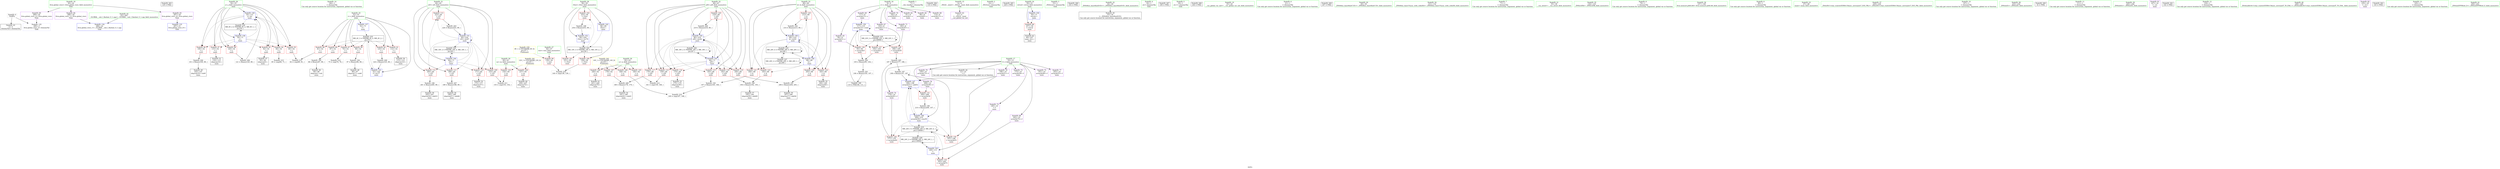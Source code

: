 digraph "SVFG" {
	label="SVFG";

	Node0x56130daf6d50 [shape=record,color=grey,label="{NodeID: 0\nNullPtr}"];
	Node0x56130daf6d50 -> Node0x56130db0f0d0[style=solid];
	Node0x56130daf6d50 -> Node0x56130db15d50[style=solid];
	Node0x56130db35620 [shape=record,color=black,label="{NodeID: 263\n129 = PHI()\n}"];
	Node0x56130db0f640 [shape=record,color=red,label="{NodeID: 97\n115\<--54\n\<--j\nmain\n}"];
	Node0x56130db0f640 -> Node0x56130db10800[style=solid];
	Node0x56130daf6c10 [shape=record,color=green,label="{NodeID: 14\n146\<--1\n\<--dummyObj\nCan only get source location for instruction, argument, global var or function.}"];
	Node0x56130db130e0 [shape=record,color=grey,label="{NodeID: 194\n97 = Binary(96, 89, )\n}"];
	Node0x56130db130e0 -> Node0x56130db10590[style=solid];
	Node0x56130db101a0 [shape=record,color=red,label="{NodeID: 111\n188\<--64\n\<--i25\nmain\n}"];
	Node0x56130db101a0 -> Node0x56130db1b600[style=solid];
	Node0x56130db0e410 [shape=record,color=green,label="{NodeID: 28\n58\<--59\niTest\<--iTest_field_insensitive\nmain\n}"];
	Node0x56130db0e410 -> Node0x56130db0f8b0[style=solid];
	Node0x56130db0e410 -> Node0x56130db0f980[style=solid];
	Node0x56130db0e410 -> Node0x56130db0fa50[style=solid];
	Node0x56130db0e410 -> Node0x56130db16330[style=solid];
	Node0x56130db0e410 -> Node0x56130db16b50[style=solid];
	Node0x56130db1b780 [shape=record,color=grey,label="{NodeID: 208\n180 = Binary(178, 179, )\n}"];
	Node0x56130db1b780 -> Node0x56130db10a70[style=solid];
	Node0x56130db154d0 [shape=record,color=red,label="{NodeID: 125\n213\<--68\n\<--k\nmain\n}"];
	Node0x56130db154d0 -> Node0x56130db12de0[style=solid];
	Node0x56130db0efd0 [shape=record,color=green,label="{NodeID: 42\n22\<--283\n_GLOBAL__sub_I_flashmt_0_1.cpp\<--_GLOBAL__sub_I_flashmt_0_1.cpp_field_insensitive\n}"];
	Node0x56130db0efd0 -> Node0x56130db15c50[style=solid];
	Node0x56130db160c0 [shape=record,color=blue,label="{NodeID: 139\n117\<--110\narrayidx15\<--cond\nmain\n}"];
	Node0x56130db160c0 -> Node0x56130db155a0[style=dashed];
	Node0x56130db160c0 -> Node0x56130db15670[style=dashed];
	Node0x56130db160c0 -> Node0x56130db160c0[style=dashed];
	Node0x56130db160c0 -> Node0x56130db28940[style=dashed];
	Node0x56130db10c10 [shape=record,color=black,label="{NodeID: 56\n190\<--189\nidxprom47\<--add46\nmain\n}"];
	Node0x56130db11770 [shape=record,color=purple,label="{NodeID: 70\n182\<--8\narrayidx43\<--c\nmain\n}"];
	Node0x56130db12300 [shape=record,color=purple,label="{NodeID: 84\n288\<--20\nllvm.global_ctors_1\<--llvm.global_ctors\nGlob }"];
	Node0x56130db12300 -> Node0x56130db15c50[style=solid];
	Node0x56130daf45a0 [shape=record,color=green,label="{NodeID: 1\n7\<--1\n__dso_handle\<--dummyObj\nGlob }"];
	Node0x56130db356f0 [shape=record,color=black,label="{NodeID: 264\n133 = PHI()\n}"];
	Node0x56130db0f710 [shape=record,color=red,label="{NodeID: 98\n120\<--54\n\<--j\nmain\n}"];
	Node0x56130db0f710 -> Node0x56130db1b480[style=solid];
	Node0x56130daf6320 [shape=record,color=green,label="{NodeID: 15\n4\<--6\n_ZStL8__ioinit\<--_ZStL8__ioinit_field_insensitive\nGlob }"];
	Node0x56130daf6320 -> Node0x56130db111c0[style=solid];
	Node0x56130db13260 [shape=record,color=grey,label="{NodeID: 195\n88 = Binary(87, 89, )\n}"];
	Node0x56130db13260 -> Node0x56130db0f3d0[style=solid];
	Node0x56130db10270 [shape=record,color=red,label="{NodeID: 112\n200\<--64\n\<--i25\nmain\n}"];
	Node0x56130db10270 -> Node0x56130db133e0[style=solid];
	Node0x56130db0e4e0 [shape=record,color=green,label="{NodeID: 29\n60\<--61\nm\<--m_field_insensitive\nmain\n}"];
	Node0x56130db0e4e0 -> Node0x56130db0fb20[style=solid];
	Node0x56130db0e4e0 -> Node0x56130db0fbf0[style=solid];
	Node0x56130db1b900 [shape=record,color=grey,label="{NodeID: 209\n126 = Binary(125, 89, )\n}"];
	Node0x56130db1b900 -> Node0x56130db16260[style=solid];
	Node0x56130db155a0 [shape=record,color=red,label="{NodeID: 126\n95\<--94\n\<--arrayidx5\nmain\n}"];
	Node0x56130db155a0 -> Node0x56130db1aec0[style=solid];
	Node0x56130db0f0d0 [shape=record,color=black,label="{NodeID: 43\n2\<--3\ndummyVal\<--dummyVal\n}"];
	Node0x56130db16190 [shape=record,color=blue,label="{NodeID: 140\n54\<--121\nj\<--inc\nmain\n}"];
	Node0x56130db16190 -> Node0x56130db12ab0[style=dashed];
	Node0x56130db16190 -> Node0x56130db12b80[style=dashed];
	Node0x56130db16190 -> Node0x56130db12c50[style=dashed];
	Node0x56130db16190 -> Node0x56130db0f570[style=dashed];
	Node0x56130db16190 -> Node0x56130db0f640[style=dashed];
	Node0x56130db16190 -> Node0x56130db0f710[style=dashed];
	Node0x56130db16190 -> Node0x56130db16190[style=dashed];
	Node0x56130db16190 -> Node0x56130db28440[style=dashed];
	Node0x56130db10ce0 [shape=record,color=black,label="{NodeID: 57\n195\<--194\nidxprom50\<--add49\nmain\n}"];
	Node0x56130db11840 [shape=record,color=purple,label="{NodeID: 71\n185\<--8\narrayidx45\<--c\nmain\n}"];
	Node0x56130db11840 -> Node0x56130db15810[style=solid];
	Node0x56130db12400 [shape=record,color=purple,label="{NodeID: 85\n289\<--20\nllvm.global_ctors_2\<--llvm.global_ctors\nGlob }"];
	Node0x56130db12400 -> Node0x56130db15d50[style=solid];
	Node0x56130daf56b0 [shape=record,color=green,label="{NodeID: 2\n14\<--1\n_ZSt3cin\<--dummyObj\nGlob }"];
	Node0x56130db357f0 [shape=record,color=black,label="{NodeID: 265\n228 = PHI()\n}"];
	Node0x56130db0f7e0 [shape=record,color=red,label="{NodeID: 99\n139\<--56\n\<--test\nmain\n}"];
	Node0x56130db0f7e0 -> Node0x56130db1c380[style=solid];
	Node0x56130daf63f0 [shape=record,color=green,label="{NodeID: 16\n8\<--9\nc\<--c_field_insensitive\nGlob }"];
	Node0x56130daf63f0 -> Node0x56130db11290[style=solid];
	Node0x56130daf63f0 -> Node0x56130db11360[style=solid];
	Node0x56130daf63f0 -> Node0x56130db11430[style=solid];
	Node0x56130daf63f0 -> Node0x56130db11500[style=solid];
	Node0x56130daf63f0 -> Node0x56130db115d0[style=solid];
	Node0x56130daf63f0 -> Node0x56130db116a0[style=solid];
	Node0x56130daf63f0 -> Node0x56130db11770[style=solid];
	Node0x56130daf63f0 -> Node0x56130db11840[style=solid];
	Node0x56130db133e0 [shape=record,color=grey,label="{NodeID: 196\n201 = Binary(200, 89, )\n}"];
	Node0x56130db133e0 -> Node0x56130db10db0[style=solid];
	Node0x56130db10340 [shape=record,color=red,label="{NodeID: 113\n223\<--64\n\<--i25\nmain\n}"];
	Node0x56130db10340 -> Node0x56130db1b000[style=solid];
	Node0x56130db0e5b0 [shape=record,color=green,label="{NodeID: 30\n62\<--63\nn\<--n_field_insensitive\nmain\n}"];
	Node0x56130db0e5b0 -> Node0x56130db0fcc0[style=solid];
	Node0x56130db0e5b0 -> Node0x56130db0fd90[style=solid];
	Node0x56130db0e5b0 -> Node0x56130db0fe60[style=solid];
	Node0x56130db0e5b0 -> Node0x56130db0ff30[style=solid];
	Node0x56130db1ba80 [shape=record,color=grey,label="{NodeID: 210\n169 = cmp(167, 168, )\n}"];
	Node0x56130db15670 [shape=record,color=red,label="{NodeID: 127\n104\<--103\n\<--arrayidx11\nmain\n}"];
	Node0x56130db15670 -> Node0x56130db1aec0[style=solid];
	Node0x56130db0f1d0 [shape=record,color=black,label="{NodeID: 44\n12\<--10\n\<--f\nCan only get source location for instruction, argument, global var or function.}"];
	Node0x56130db25240 [shape=record,color=black,label="{NodeID: 224\nMR_10V_3 = PHI(MR_10V_4, MR_10V_2, )\npts\{59 \}\n}"];
	Node0x56130db25240 -> Node0x56130db0f8b0[style=dashed];
	Node0x56130db25240 -> Node0x56130db0f980[style=dashed];
	Node0x56130db25240 -> Node0x56130db0fa50[style=dashed];
	Node0x56130db25240 -> Node0x56130db16b50[style=dashed];
	Node0x56130db16260 [shape=record,color=blue,label="{NodeID: 141\n52\<--126\ni\<--inc17\nmain\n}"];
	Node0x56130db16260 -> Node0x56130db27f40[style=dashed];
	Node0x56130db10db0 [shape=record,color=black,label="{NodeID: 58\n202\<--201\nidxprom54\<--add53\nmain\n}"];
	Node0x56130db11910 [shape=record,color=purple,label="{NodeID: 72\n149\<--10\n\<--f\nmain\n}"];
	Node0x56130db11910 -> Node0x56130db16400[style=solid];
	Node0x56130db12500 [shape=record,color=red,label="{NodeID: 86\n257\<--50\n\<--retval\nmain\n}"];
	Node0x56130db12500 -> Node0x56130db110f0[style=solid];
	Node0x56130daf59a0 [shape=record,color=green,label="{NodeID: 3\n15\<--1\n_ZSt4cout\<--dummyObj\nGlob }"];
	Node0x56130db35950 [shape=record,color=black,label="{NodeID: 266\n232 = PHI()\n}"];
	Node0x56130db0f8b0 [shape=record,color=red,label="{NodeID: 100\n138\<--58\n\<--iTest\nmain\n}"];
	Node0x56130db0f8b0 -> Node0x56130db1c380[style=solid];
	Node0x56130daf64c0 [shape=record,color=green,label="{NodeID: 17\n10\<--13\nf\<--f_field_insensitive\nGlob }"];
	Node0x56130daf64c0 -> Node0x56130db0f1d0[style=solid];
	Node0x56130daf64c0 -> Node0x56130db11910[style=solid];
	Node0x56130daf64c0 -> Node0x56130db119e0[style=solid];
	Node0x56130daf64c0 -> Node0x56130db11ab0[style=solid];
	Node0x56130daf64c0 -> Node0x56130db11b80[style=solid];
	Node0x56130daf64c0 -> Node0x56130db11c50[style=solid];
	Node0x56130daf64c0 -> Node0x56130db11d20[style=solid];
	Node0x56130daf64c0 -> Node0x56130db11df0[style=solid];
	Node0x56130daf64c0 -> Node0x56130db11ec0[style=solid];
	Node0x56130daf64c0 -> Node0x56130db11f90[style=solid];
	Node0x56130db13560 [shape=record,color=grey,label="{NodeID: 197\n198 = Binary(197, 187, )\n}"];
	Node0x56130db13560 -> Node0x56130db16740[style=solid];
	Node0x56130db10410 [shape=record,color=red,label="{NodeID: 114\n159\<--66\n\<--j29\nmain\n}"];
	Node0x56130db10410 -> Node0x56130db1bd80[style=solid];
	Node0x56130db0e680 [shape=record,color=green,label="{NodeID: 31\n64\<--65\ni25\<--i25_field_insensitive\nmain\n}"];
	Node0x56130db0e680 -> Node0x56130db10000[style=solid];
	Node0x56130db0e680 -> Node0x56130db100d0[style=solid];
	Node0x56130db0e680 -> Node0x56130db101a0[style=solid];
	Node0x56130db0e680 -> Node0x56130db10270[style=solid];
	Node0x56130db0e680 -> Node0x56130db10340[style=solid];
	Node0x56130db0e680 -> Node0x56130db164d0[style=solid];
	Node0x56130db0e680 -> Node0x56130db16a80[style=solid];
	Node0x56130db1bc00 [shape=record,color=grey,label="{NodeID: 211\n155 = cmp(153, 154, )\n}"];
	Node0x56130db15740 [shape=record,color=red,label="{NodeID: 128\n177\<--176\n\<--arrayidx40\nmain\n}"];
	Node0x56130db15740 -> Node0x56130db1b300[style=solid];
	Node0x56130db0f2d0 [shape=record,color=black,label="{NodeID: 45\n33\<--34\n\<--_ZNSt8ios_base4InitD1Ev\nCan only get source location for instruction, argument, global var or function.}"];
	Node0x56130db25740 [shape=record,color=black,label="{NodeID: 225\nMR_16V_2 = PHI(MR_16V_4, MR_16V_1, )\npts\{65 \}\n}"];
	Node0x56130db25740 -> Node0x56130db164d0[style=dashed];
	Node0x56130db16330 [shape=record,color=blue,label="{NodeID: 142\n58\<--89\niTest\<--\nmain\n}"];
	Node0x56130db16330 -> Node0x56130db25240[style=dashed];
	Node0x56130db10e80 [shape=record,color=black,label="{NodeID: 59\n207\<--206\nidxprom57\<--add56\nmain\n}"];
	Node0x56130db29b20 [shape=record,color=yellow,style=double,label="{NodeID: 239\n8V_1 = ENCHI(MR_8V_0)\npts\{57 \}\nFun[main]}"];
	Node0x56130db29b20 -> Node0x56130db0f7e0[style=dashed];
	Node0x56130db119e0 [shape=record,color=purple,label="{NodeID: 73\n173\<--10\narrayidx38\<--f\nmain\n}"];
	Node0x56130db125d0 [shape=record,color=red,label="{NodeID: 87\n74\<--52\n\<--i\nmain\n}"];
	Node0x56130db125d0 -> Node0x56130db1c080[style=solid];
	Node0x56130daf5820 [shape=record,color=green,label="{NodeID: 4\n16\<--1\n.str\<--dummyObj\nGlob }"];
	Node0x56130db35a50 [shape=record,color=black,label="{NodeID: 267\n236 = PHI()\n}"];
	Node0x56130db0f980 [shape=record,color=red,label="{NodeID: 101\n231\<--58\n\<--iTest\nmain\n}"];
	Node0x56130daf6590 [shape=record,color=green,label="{NodeID: 18\n20\<--24\nllvm.global_ctors\<--llvm.global_ctors_field_insensitive\nGlob }"];
	Node0x56130daf6590 -> Node0x56130db12200[style=solid];
	Node0x56130daf6590 -> Node0x56130db12300[style=solid];
	Node0x56130daf6590 -> Node0x56130db12400[style=solid];
	Node0x56130db136e0 [shape=record,color=grey,label="{NodeID: 198\n254 = Binary(253, 89, )\n}"];
	Node0x56130db136e0 -> Node0x56130db16b50[style=solid];
	Node0x56130db104e0 [shape=record,color=red,label="{NodeID: 115\n165\<--66\n\<--j29\nmain\n}"];
	Node0x56130db104e0 -> Node0x56130db12f60[style=solid];
	Node0x56130db0e750 [shape=record,color=green,label="{NodeID: 32\n66\<--67\nj29\<--j29_field_insensitive\nmain\n}"];
	Node0x56130db0e750 -> Node0x56130db10410[style=solid];
	Node0x56130db0e750 -> Node0x56130db104e0[style=solid];
	Node0x56130db0e750 -> Node0x56130db14d80[style=solid];
	Node0x56130db0e750 -> Node0x56130db14e50[style=solid];
	Node0x56130db0e750 -> Node0x56130db14f20[style=solid];
	Node0x56130db0e750 -> Node0x56130db14ff0[style=solid];
	Node0x56130db0e750 -> Node0x56130db150c0[style=solid];
	Node0x56130db0e750 -> Node0x56130db165a0[style=solid];
	Node0x56130db0e750 -> Node0x56130db169b0[style=solid];
	Node0x56130db1bd80 [shape=record,color=grey,label="{NodeID: 212\n161 = cmp(159, 160, )\n}"];
	Node0x56130db15810 [shape=record,color=red,label="{NodeID: 129\n186\<--185\n\<--arrayidx45\nmain\n}"];
	Node0x56130db15810 -> Node0x56130db1b300[style=solid];
	Node0x56130db0f3d0 [shape=record,color=black,label="{NodeID: 46\n90\<--88\nidxprom\<--sub\nmain\n}"];
	Node0x56130db25c40 [shape=record,color=black,label="{NodeID: 226\nMR_18V_2 = PHI(MR_18V_3, MR_18V_1, )\npts\{67 \}\n}"];
	Node0x56130db25c40 -> Node0x56130db165a0[style=dashed];
	Node0x56130db25c40 -> Node0x56130db25c40[style=dashed];
	Node0x56130db16400 [shape=record,color=blue,label="{NodeID: 143\n149\<--111\n\<--\nmain\n}"];
	Node0x56130db16400 -> Node0x56130db15a80[style=dashed];
	Node0x56130db16400 -> Node0x56130db23940[style=dashed];
	Node0x56130db16400 -> Node0x56130db26640[style=dashed];
	Node0x56130db10f50 [shape=record,color=black,label="{NodeID: 60\n238\<--237\nidxprom72\<--\nmain\n}"];
	Node0x56130db11ab0 [shape=record,color=purple,label="{NodeID: 74\n176\<--10\narrayidx40\<--f\nmain\n}"];
	Node0x56130db11ab0 -> Node0x56130db15740[style=solid];
	Node0x56130db126a0 [shape=record,color=red,label="{NodeID: 88\n81\<--52\n\<--i\nmain\n}"];
	Node0x56130db126a0 -> Node0x56130db1bf00[style=solid];
	Node0x56130daf58b0 [shape=record,color=green,label="{NodeID: 5\n18\<--1\n.str.1\<--dummyObj\nGlob }"];
	Node0x56130db35b50 [shape=record,color=black,label="{NodeID: 268\n244 = PHI()\n}"];
	Node0x56130db0fa50 [shape=record,color=red,label="{NodeID: 102\n253\<--58\n\<--iTest\nmain\n}"];
	Node0x56130db0fa50 -> Node0x56130db136e0[style=solid];
	Node0x56130daf6660 [shape=record,color=green,label="{NodeID: 19\n25\<--26\n__cxx_global_var_init\<--__cxx_global_var_init_field_insensitive\n}"];
	Node0x56130db13860 [shape=record,color=grey,label="{NodeID: 199\n194 = Binary(192, 193, )\n}"];
	Node0x56130db13860 -> Node0x56130db10ce0[style=solid];
	Node0x56130db14d80 [shape=record,color=red,label="{NodeID: 116\n174\<--66\n\<--j29\nmain\n}"];
	Node0x56130db14d80 -> Node0x56130db109a0[style=solid];
	Node0x56130db0e820 [shape=record,color=green,label="{NodeID: 33\n68\<--69\nk\<--k_field_insensitive\nmain\n}"];
	Node0x56130db0e820 -> Node0x56130db15190[style=solid];
	Node0x56130db0e820 -> Node0x56130db15260[style=solid];
	Node0x56130db0e820 -> Node0x56130db15330[style=solid];
	Node0x56130db0e820 -> Node0x56130db15400[style=solid];
	Node0x56130db0e820 -> Node0x56130db154d0[style=solid];
	Node0x56130db0e820 -> Node0x56130db16670[style=solid];
	Node0x56130db0e820 -> Node0x56130db168e0[style=solid];
	Node0x56130db1bf00 [shape=record,color=grey,label="{NodeID: 213\n82 = cmp(80, 81, )\n}"];
	Node0x56130db158e0 [shape=record,color=red,label="{NodeID: 130\n197\<--196\n\<--arrayidx51\nmain\n}"];
	Node0x56130db158e0 -> Node0x56130db13560[style=solid];
	Node0x56130db0f4a0 [shape=record,color=black,label="{NodeID: 47\n93\<--92\nidxprom4\<--\nmain\n}"];
	Node0x56130db26140 [shape=record,color=black,label="{NodeID: 227\nMR_20V_2 = PHI(MR_20V_3, MR_20V_1, )\npts\{69 \}\n}"];
	Node0x56130db26140 -> Node0x56130db23440[style=dashed];
	Node0x56130db26140 -> Node0x56130db26140[style=dashed];
	Node0x56130db164d0 [shape=record,color=blue,label="{NodeID: 144\n64\<--71\ni25\<--\nmain\n}"];
	Node0x56130db164d0 -> Node0x56130db10000[style=dashed];
	Node0x56130db164d0 -> Node0x56130db100d0[style=dashed];
	Node0x56130db164d0 -> Node0x56130db101a0[style=dashed];
	Node0x56130db164d0 -> Node0x56130db10270[style=dashed];
	Node0x56130db164d0 -> Node0x56130db10340[style=dashed];
	Node0x56130db164d0 -> Node0x56130db16a80[style=dashed];
	Node0x56130db164d0 -> Node0x56130db25740[style=dashed];
	Node0x56130db11020 [shape=record,color=black,label="{NodeID: 61\n241\<--240\nidxprom74\<--\nmain\n}"];
	Node0x56130db29ce0 [shape=record,color=yellow,style=double,label="{NodeID: 241\n12V_1 = ENCHI(MR_12V_0)\npts\{61 \}\nFun[main]}"];
	Node0x56130db29ce0 -> Node0x56130db0fb20[style=dashed];
	Node0x56130db29ce0 -> Node0x56130db0fbf0[style=dashed];
	Node0x56130db11b80 [shape=record,color=purple,label="{NodeID: 75\n191\<--10\narrayidx48\<--f\nmain\n}"];
	Node0x56130db12770 [shape=record,color=red,label="{NodeID: 89\n87\<--52\n\<--i\nmain\n}"];
	Node0x56130db12770 -> Node0x56130db13260[style=solid];
	Node0x56130daf5b20 [shape=record,color=green,label="{NodeID: 6\n21\<--1\n\<--dummyObj\nCan only get source location for instruction, argument, global var or function.}"];
	Node0x56130db35c50 [shape=record,color=black,label="{NodeID: 269\n247 = PHI()\n}"];
	Node0x56130db0fb20 [shape=record,color=red,label="{NodeID: 103\n154\<--60\n\<--m\nmain\n}"];
	Node0x56130db0fb20 -> Node0x56130db1bc00[style=solid];
	Node0x56130daf6730 [shape=record,color=green,label="{NodeID: 20\n29\<--30\n_ZNSt8ios_base4InitC1Ev\<--_ZNSt8ios_base4InitC1Ev_field_insensitive\n}"];
	Node0x56130db139e0 [shape=record,color=grey,label="{NodeID: 200\n219 = Binary(218, 89, )\n}"];
	Node0x56130db139e0 -> Node0x56130db169b0[style=solid];
	Node0x56130db14e50 [shape=record,color=red,label="{NodeID: 117\n179\<--66\n\<--j29\nmain\n}"];
	Node0x56130db14e50 -> Node0x56130db1b780[style=solid];
	Node0x56130db0e8f0 [shape=record,color=green,label="{NodeID: 34\n131\<--132\n_ZNSt8ios_base15sync_with_stdioEb\<--_ZNSt8ios_base15sync_with_stdioEb_field_insensitive\n}"];
	Node0x56130db1c080 [shape=record,color=grey,label="{NodeID: 214\n75 = cmp(74, 76, )\n}"];
	Node0x56130db159b0 [shape=record,color=red,label="{NodeID: 131\n209\<--208\n\<--arrayidx58\nmain\n}"];
	Node0x56130db159b0 -> Node0x56130db18c70[style=solid];
	Node0x56130db10590 [shape=record,color=black,label="{NodeID: 48\n98\<--97\nidxprom7\<--sub6\nmain\n}"];
	Node0x56130db26640 [shape=record,color=black,label="{NodeID: 228\nMR_24V_2 = PHI(MR_24V_4, MR_24V_1, )\npts\{130000 \}\n}"];
	Node0x56130db26640 -> Node0x56130db16400[style=dashed];
	Node0x56130db165a0 [shape=record,color=blue,label="{NodeID: 145\n66\<--71\nj29\<--\nmain\n}"];
	Node0x56130db165a0 -> Node0x56130db10410[style=dashed];
	Node0x56130db165a0 -> Node0x56130db104e0[style=dashed];
	Node0x56130db165a0 -> Node0x56130db14d80[style=dashed];
	Node0x56130db165a0 -> Node0x56130db14e50[style=dashed];
	Node0x56130db165a0 -> Node0x56130db14f20[style=dashed];
	Node0x56130db165a0 -> Node0x56130db14ff0[style=dashed];
	Node0x56130db165a0 -> Node0x56130db150c0[style=dashed];
	Node0x56130db165a0 -> Node0x56130db165a0[style=dashed];
	Node0x56130db165a0 -> Node0x56130db169b0[style=dashed];
	Node0x56130db165a0 -> Node0x56130db25c40[style=dashed];
	Node0x56130db110f0 [shape=record,color=black,label="{NodeID: 62\n49\<--257\nmain_ret\<--\nmain\n}"];
	Node0x56130db29dc0 [shape=record,color=yellow,style=double,label="{NodeID: 242\n14V_1 = ENCHI(MR_14V_0)\npts\{63 \}\nFun[main]}"];
	Node0x56130db29dc0 -> Node0x56130db0fcc0[style=dashed];
	Node0x56130db29dc0 -> Node0x56130db0fd90[style=dashed];
	Node0x56130db29dc0 -> Node0x56130db0fe60[style=dashed];
	Node0x56130db29dc0 -> Node0x56130db0ff30[style=dashed];
	Node0x56130db11c50 [shape=record,color=purple,label="{NodeID: 76\n196\<--10\narrayidx51\<--f\nmain\n}"];
	Node0x56130db11c50 -> Node0x56130db158e0[style=solid];
	Node0x56130db11c50 -> Node0x56130db16740[style=solid];
	Node0x56130db12840 [shape=record,color=red,label="{NodeID: 90\n96\<--52\n\<--i\nmain\n}"];
	Node0x56130db12840 -> Node0x56130db130e0[style=solid];
	Node0x56130daf5bb0 [shape=record,color=green,label="{NodeID: 7\n71\<--1\n\<--dummyObj\nCan only get source location for instruction, argument, global var or function.}"];
	Node0x56130db0fbf0 [shape=record,color=red,label="{NodeID: 104\n237\<--60\n\<--m\nmain\n}"];
	Node0x56130db0fbf0 -> Node0x56130db10f50[style=solid];
	Node0x56130db0de60 [shape=record,color=green,label="{NodeID: 21\n35\<--36\n__cxa_atexit\<--__cxa_atexit_field_insensitive\n}"];
	Node0x56130db13b60 [shape=record,color=grey,label="{NodeID: 201\n106 = Binary(105, 107, )\n}"];
	Node0x56130db13b60 -> Node0x56130db186d0[style=solid];
	Node0x56130db14f20 [shape=record,color=red,label="{NodeID: 118\n192\<--66\n\<--j29\nmain\n}"];
	Node0x56130db14f20 -> Node0x56130db13860[style=solid];
	Node0x56130db0e9c0 [shape=record,color=green,label="{NodeID: 35\n134\<--135\n_ZNSirsERi\<--_ZNSirsERi_field_insensitive\n}"];
	Node0x56130db1c200 [shape=record,color=grey,label="{NodeID: 215\n85 = cmp(84, 71, )\n}"];
	Node0x56130db15a80 [shape=record,color=red,label="{NodeID: 132\n243\<--242\n\<--arrayidx75\nmain\n}"];
	Node0x56130db10660 [shape=record,color=black,label="{NodeID: 49\n102\<--101\nidxprom10\<--sub9\nmain\n}"];
	Node0x56130db16670 [shape=record,color=blue,label="{NodeID: 146\n68\<--89\nk\<--\nmain\n}"];
	Node0x56130db16670 -> Node0x56130db15190[style=dashed];
	Node0x56130db16670 -> Node0x56130db15260[style=dashed];
	Node0x56130db16670 -> Node0x56130db15330[style=dashed];
	Node0x56130db16670 -> Node0x56130db15400[style=dashed];
	Node0x56130db16670 -> Node0x56130db154d0[style=dashed];
	Node0x56130db16670 -> Node0x56130db168e0[style=dashed];
	Node0x56130db16670 -> Node0x56130db23440[style=dashed];
	Node0x56130db111c0 [shape=record,color=purple,label="{NodeID: 63\n31\<--4\n\<--_ZStL8__ioinit\n__cxx_global_var_init\n}"];
	Node0x56130db11d20 [shape=record,color=purple,label="{NodeID: 77\n203\<--10\narrayidx55\<--f\nmain\n}"];
	Node0x56130db12910 [shape=record,color=red,label="{NodeID: 91\n112\<--52\n\<--i\nmain\n}"];
	Node0x56130db12910 -> Node0x56130db10730[style=solid];
	Node0x56130daf5d00 [shape=record,color=green,label="{NodeID: 8\n76\<--1\n\<--dummyObj\nCan only get source location for instruction, argument, global var or function.}"];
	Node0x56130db0fcc0 [shape=record,color=red,label="{NodeID: 105\n160\<--62\n\<--n\nmain\n}"];
	Node0x56130db0fcc0 -> Node0x56130db1bd80[style=solid];
	Node0x56130db0df30 [shape=record,color=green,label="{NodeID: 22\n34\<--40\n_ZNSt8ios_base4InitD1Ev\<--_ZNSt8ios_base4InitD1Ev_field_insensitive\n}"];
	Node0x56130db0df30 -> Node0x56130db0f2d0[style=solid];
	Node0x56130db1aec0 [shape=record,color=grey,label="{NodeID: 202\n105 = Binary(95, 104, )\n}"];
	Node0x56130db1aec0 -> Node0x56130db13b60[style=solid];
	Node0x56130db14ff0 [shape=record,color=red,label="{NodeID: 119\n204\<--66\n\<--j29\nmain\n}"];
	Node0x56130db14ff0 -> Node0x56130db18df0[style=solid];
	Node0x56130db0ea90 [shape=record,color=green,label="{NodeID: 36\n147\<--148\nllvm.memset.p0i8.i64\<--llvm.memset.p0i8.i64_field_insensitive\n}"];
	Node0x56130db1c380 [shape=record,color=grey,label="{NodeID: 216\n140 = cmp(138, 139, )\n}"];
	Node0x56130db15b50 [shape=record,color=blue,label="{NodeID: 133\n287\<--21\nllvm.global_ctors_0\<--\nGlob }"];
	Node0x56130db10730 [shape=record,color=black,label="{NodeID: 50\n113\<--112\nidxprom12\<--\nmain\n}"];
	Node0x56130db16740 [shape=record,color=blue,label="{NodeID: 147\n196\<--198\narrayidx51\<--add52\nmain\n}"];
	Node0x56130db16740 -> Node0x56130db159b0[style=dashed];
	Node0x56130db16740 -> Node0x56130db16810[style=dashed];
	Node0x56130db11290 [shape=record,color=purple,label="{NodeID: 64\n91\<--8\narrayidx\<--c\nmain\n}"];
	Node0x56130db11df0 [shape=record,color=purple,label="{NodeID: 78\n208\<--10\narrayidx58\<--f\nmain\n}"];
	Node0x56130db11df0 -> Node0x56130db159b0[style=solid];
	Node0x56130db11df0 -> Node0x56130db16810[style=solid];
	Node0x56130db129e0 [shape=record,color=red,label="{NodeID: 92\n125\<--52\n\<--i\nmain\n}"];
	Node0x56130db129e0 -> Node0x56130db1b900[style=solid];
	Node0x56130daf5d90 [shape=record,color=green,label="{NodeID: 9\n89\<--1\n\<--dummyObj\nCan only get source location for instruction, argument, global var or function.}"];
	Node0x56130db186d0 [shape=record,color=black,label="{NodeID: 189\n110 = PHI(106, 111, )\n}"];
	Node0x56130db186d0 -> Node0x56130db160c0[style=solid];
	Node0x56130db0fd90 [shape=record,color=red,label="{NodeID: 106\n168\<--62\n\<--n\nmain\n}"];
	Node0x56130db0fd90 -> Node0x56130db1ba80[style=solid];
	Node0x56130db0e000 [shape=record,color=green,label="{NodeID: 23\n47\<--48\nmain\<--main_field_insensitive\n}"];
	Node0x56130db1b000 [shape=record,color=grey,label="{NodeID: 203\n224 = Binary(223, 89, )\n}"];
	Node0x56130db1b000 -> Node0x56130db16a80[style=solid];
	Node0x56130db150c0 [shape=record,color=red,label="{NodeID: 120\n218\<--66\n\<--j29\nmain\n}"];
	Node0x56130db150c0 -> Node0x56130db139e0[style=solid];
	Node0x56130db0eb60 [shape=record,color=green,label="{NodeID: 37\n229\<--230\n_ZStlsISt11char_traitsIcEERSt13basic_ostreamIcT_ES5_PKc\<--_ZStlsISt11char_traitsIcEERSt13basic_ostreamIcT_ES5_PKc_field_insensitive\n}"];
	Node0x56130db15c50 [shape=record,color=blue,label="{NodeID: 134\n288\<--22\nllvm.global_ctors_1\<--_GLOBAL__sub_I_flashmt_0_1.cpp\nGlob }"];
	Node0x56130db10800 [shape=record,color=black,label="{NodeID: 51\n116\<--115\nidxprom14\<--\nmain\n}"];
	Node0x56130db16810 [shape=record,color=blue,label="{NodeID: 148\n208\<--210\narrayidx58\<--rem59\nmain\n}"];
	Node0x56130db16810 -> Node0x56130db15740[style=dashed];
	Node0x56130db16810 -> Node0x56130db158e0[style=dashed];
	Node0x56130db16810 -> Node0x56130db16740[style=dashed];
	Node0x56130db16810 -> Node0x56130db23940[style=dashed];
	Node0x56130db11360 [shape=record,color=purple,label="{NodeID: 65\n94\<--8\narrayidx5\<--c\nmain\n}"];
	Node0x56130db11360 -> Node0x56130db155a0[style=solid];
	Node0x56130db11ec0 [shape=record,color=purple,label="{NodeID: 79\n239\<--10\narrayidx73\<--f\nmain\n}"];
	Node0x56130db12ab0 [shape=record,color=red,label="{NodeID: 93\n80\<--54\n\<--j\nmain\n}"];
	Node0x56130db12ab0 -> Node0x56130db1bf00[style=solid];
	Node0x56130daf6de0 [shape=record,color=green,label="{NodeID: 10\n107\<--1\n\<--dummyObj\nCan only get source location for instruction, argument, global var or function.}"];
	Node0x56130db18c70 [shape=record,color=grey,label="{NodeID: 190\n210 = Binary(209, 107, )\n}"];
	Node0x56130db18c70 -> Node0x56130db16810[style=solid];
	Node0x56130db0fe60 [shape=record,color=red,label="{NodeID: 107\n178\<--62\n\<--n\nmain\n}"];
	Node0x56130db0fe60 -> Node0x56130db1b780[style=solid];
	Node0x56130db0e0d0 [shape=record,color=green,label="{NodeID: 24\n50\<--51\nretval\<--retval_field_insensitive\nmain\n}"];
	Node0x56130db0e0d0 -> Node0x56130db12500[style=solid];
	Node0x56130db0e0d0 -> Node0x56130db15e50[style=solid];
	Node0x56130db1b180 [shape=record,color=grey,label="{NodeID: 204\n101 = Binary(100, 89, )\n}"];
	Node0x56130db1b180 -> Node0x56130db10660[style=solid];
	Node0x56130db15190 [shape=record,color=red,label="{NodeID: 121\n166\<--68\n\<--k\nmain\n}"];
	Node0x56130db15190 -> Node0x56130db12f60[style=solid];
	Node0x56130db0ec30 [shape=record,color=green,label="{NodeID: 38\n233\<--234\n_ZNSolsEi\<--_ZNSolsEi_field_insensitive\n}"];
	Node0x56130db23440 [shape=record,color=black,label="{NodeID: 218\nMR_20V_4 = PHI(MR_20V_6, MR_20V_3, )\npts\{69 \}\n}"];
	Node0x56130db23440 -> Node0x56130db16670[style=dashed];
	Node0x56130db23440 -> Node0x56130db23440[style=dashed];
	Node0x56130db23440 -> Node0x56130db26140[style=dashed];
	Node0x56130db15d50 [shape=record,color=blue, style = dotted,label="{NodeID: 135\n289\<--3\nllvm.global_ctors_2\<--dummyVal\nGlob }"];
	Node0x56130db108d0 [shape=record,color=black,label="{NodeID: 52\n172\<--171\nidxprom37\<--\nmain\n}"];
	Node0x56130db168e0 [shape=record,color=blue,label="{NodeID: 149\n68\<--214\nk\<--inc61\nmain\n}"];
	Node0x56130db168e0 -> Node0x56130db15190[style=dashed];
	Node0x56130db168e0 -> Node0x56130db15260[style=dashed];
	Node0x56130db168e0 -> Node0x56130db15330[style=dashed];
	Node0x56130db168e0 -> Node0x56130db15400[style=dashed];
	Node0x56130db168e0 -> Node0x56130db154d0[style=dashed];
	Node0x56130db168e0 -> Node0x56130db168e0[style=dashed];
	Node0x56130db168e0 -> Node0x56130db23440[style=dashed];
	Node0x56130db11430 [shape=record,color=purple,label="{NodeID: 66\n99\<--8\narrayidx8\<--c\nmain\n}"];
	Node0x56130db11f90 [shape=record,color=purple,label="{NodeID: 80\n242\<--10\narrayidx75\<--f\nmain\n}"];
	Node0x56130db11f90 -> Node0x56130db15a80[style=solid];
	Node0x56130db34880 [shape=record,color=black,label="{NodeID: 260\n32 = PHI()\n}"];
	Node0x56130db12b80 [shape=record,color=red,label="{NodeID: 94\n84\<--54\n\<--j\nmain\n}"];
	Node0x56130db12b80 -> Node0x56130db1c200[style=solid];
	Node0x56130daf6eb0 [shape=record,color=green,label="{NodeID: 11\n111\<--1\n\<--dummyObj\nCan only get source location for instruction, argument, global var or function.}"];
	Node0x56130db18df0 [shape=record,color=grey,label="{NodeID: 191\n206 = Binary(204, 205, )\n}"];
	Node0x56130db18df0 -> Node0x56130db10e80[style=solid];
	Node0x56130db0ff30 [shape=record,color=red,label="{NodeID: 108\n240\<--62\n\<--n\nmain\n}"];
	Node0x56130db0ff30 -> Node0x56130db11020[style=solid];
	Node0x56130db0e1a0 [shape=record,color=green,label="{NodeID: 25\n52\<--53\ni\<--i_field_insensitive\nmain\n}"];
	Node0x56130db0e1a0 -> Node0x56130db125d0[style=solid];
	Node0x56130db0e1a0 -> Node0x56130db126a0[style=solid];
	Node0x56130db0e1a0 -> Node0x56130db12770[style=solid];
	Node0x56130db0e1a0 -> Node0x56130db12840[style=solid];
	Node0x56130db0e1a0 -> Node0x56130db12910[style=solid];
	Node0x56130db0e1a0 -> Node0x56130db129e0[style=solid];
	Node0x56130db0e1a0 -> Node0x56130db15f20[style=solid];
	Node0x56130db0e1a0 -> Node0x56130db16260[style=solid];
	Node0x56130db1b300 [shape=record,color=grey,label="{NodeID: 205\n187 = Binary(177, 186, )\n}"];
	Node0x56130db1b300 -> Node0x56130db13560[style=solid];
	Node0x56130db15260 [shape=record,color=red,label="{NodeID: 122\n183\<--68\n\<--k\nmain\n}"];
	Node0x56130db15260 -> Node0x56130db10b40[style=solid];
	Node0x56130db0ed00 [shape=record,color=green,label="{NodeID: 39\n245\<--246\n_ZNSolsEx\<--_ZNSolsEx_field_insensitive\n}"];
	Node0x56130db23940 [shape=record,color=black,label="{NodeID: 219\nMR_24V_5 = PHI(MR_24V_6, MR_24V_4, )\npts\{130000 \}\n}"];
	Node0x56130db23940 -> Node0x56130db15740[style=dashed];
	Node0x56130db23940 -> Node0x56130db158e0[style=dashed];
	Node0x56130db23940 -> Node0x56130db15a80[style=dashed];
	Node0x56130db23940 -> Node0x56130db16740[style=dashed];
	Node0x56130db23940 -> Node0x56130db23940[style=dashed];
	Node0x56130db23940 -> Node0x56130db26640[style=dashed];
	Node0x56130db15e50 [shape=record,color=blue,label="{NodeID: 136\n50\<--71\nretval\<--\nmain\n}"];
	Node0x56130db15e50 -> Node0x56130db12500[style=dashed];
	Node0x56130db109a0 [shape=record,color=black,label="{NodeID: 53\n175\<--174\nidxprom39\<--\nmain\n}"];
	Node0x56130db27f40 [shape=record,color=black,label="{NodeID: 233\nMR_4V_3 = PHI(MR_4V_4, MR_4V_2, )\npts\{53 \}\n}"];
	Node0x56130db27f40 -> Node0x56130db125d0[style=dashed];
	Node0x56130db27f40 -> Node0x56130db126a0[style=dashed];
	Node0x56130db27f40 -> Node0x56130db12770[style=dashed];
	Node0x56130db27f40 -> Node0x56130db12840[style=dashed];
	Node0x56130db27f40 -> Node0x56130db12910[style=dashed];
	Node0x56130db27f40 -> Node0x56130db129e0[style=dashed];
	Node0x56130db27f40 -> Node0x56130db16260[style=dashed];
	Node0x56130db169b0 [shape=record,color=blue,label="{NodeID: 150\n66\<--219\nj29\<--inc64\nmain\n}"];
	Node0x56130db169b0 -> Node0x56130db10410[style=dashed];
	Node0x56130db169b0 -> Node0x56130db104e0[style=dashed];
	Node0x56130db169b0 -> Node0x56130db14d80[style=dashed];
	Node0x56130db169b0 -> Node0x56130db14e50[style=dashed];
	Node0x56130db169b0 -> Node0x56130db14f20[style=dashed];
	Node0x56130db169b0 -> Node0x56130db14ff0[style=dashed];
	Node0x56130db169b0 -> Node0x56130db150c0[style=dashed];
	Node0x56130db169b0 -> Node0x56130db165a0[style=dashed];
	Node0x56130db169b0 -> Node0x56130db169b0[style=dashed];
	Node0x56130db169b0 -> Node0x56130db25c40[style=dashed];
	Node0x56130db11500 [shape=record,color=purple,label="{NodeID: 67\n103\<--8\narrayidx11\<--c\nmain\n}"];
	Node0x56130db11500 -> Node0x56130db15670[style=solid];
	Node0x56130db12060 [shape=record,color=purple,label="{NodeID: 81\n227\<--16\n\<--.str\nmain\n}"];
	Node0x56130db353f0 [shape=record,color=black,label="{NodeID: 261\n142 = PHI()\n}"];
	Node0x56130db12c50 [shape=record,color=red,label="{NodeID: 95\n92\<--54\n\<--j\nmain\n}"];
	Node0x56130db12c50 -> Node0x56130db0f4a0[style=solid];
	Node0x56130daf6a70 [shape=record,color=green,label="{NodeID: 12\n130\<--1\n\<--dummyObj\nCan only get source location for instruction, argument, global var or function.}"];
	Node0x56130db12de0 [shape=record,color=grey,label="{NodeID: 192\n214 = Binary(213, 89, )\n}"];
	Node0x56130db12de0 -> Node0x56130db168e0[style=solid];
	Node0x56130db10000 [shape=record,color=red,label="{NodeID: 109\n153\<--64\n\<--i25\nmain\n}"];
	Node0x56130db10000 -> Node0x56130db1bc00[style=solid];
	Node0x56130db0e270 [shape=record,color=green,label="{NodeID: 26\n54\<--55\nj\<--j_field_insensitive\nmain\n}"];
	Node0x56130db0e270 -> Node0x56130db12ab0[style=solid];
	Node0x56130db0e270 -> Node0x56130db12b80[style=solid];
	Node0x56130db0e270 -> Node0x56130db12c50[style=solid];
	Node0x56130db0e270 -> Node0x56130db0f570[style=solid];
	Node0x56130db0e270 -> Node0x56130db0f640[style=solid];
	Node0x56130db0e270 -> Node0x56130db0f710[style=solid];
	Node0x56130db0e270 -> Node0x56130db15ff0[style=solid];
	Node0x56130db0e270 -> Node0x56130db16190[style=solid];
	Node0x56130db1b480 [shape=record,color=grey,label="{NodeID: 206\n121 = Binary(120, 89, )\n}"];
	Node0x56130db1b480 -> Node0x56130db16190[style=solid];
	Node0x56130db15330 [shape=record,color=red,label="{NodeID: 123\n193\<--68\n\<--k\nmain\n}"];
	Node0x56130db15330 -> Node0x56130db13860[style=solid];
	Node0x56130db0edd0 [shape=record,color=green,label="{NodeID: 40\n248\<--249\n_ZSt4endlIcSt11char_traitsIcEERSt13basic_ostreamIT_T0_ES6_\<--_ZSt4endlIcSt11char_traitsIcEERSt13basic_ostreamIT_T0_ES6__field_insensitive\n}"];
	Node0x56130db15f20 [shape=record,color=blue,label="{NodeID: 137\n52\<--71\ni\<--\nmain\n}"];
	Node0x56130db15f20 -> Node0x56130db27f40[style=dashed];
	Node0x56130db10a70 [shape=record,color=black,label="{NodeID: 54\n181\<--180\nidxprom42\<--sub41\nmain\n}"];
	Node0x56130db28440 [shape=record,color=black,label="{NodeID: 234\nMR_6V_2 = PHI(MR_6V_4, MR_6V_1, )\npts\{55 \}\n}"];
	Node0x56130db28440 -> Node0x56130db15ff0[style=dashed];
	Node0x56130db16a80 [shape=record,color=blue,label="{NodeID: 151\n64\<--224\ni25\<--inc67\nmain\n}"];
	Node0x56130db16a80 -> Node0x56130db10000[style=dashed];
	Node0x56130db16a80 -> Node0x56130db100d0[style=dashed];
	Node0x56130db16a80 -> Node0x56130db101a0[style=dashed];
	Node0x56130db16a80 -> Node0x56130db10270[style=dashed];
	Node0x56130db16a80 -> Node0x56130db10340[style=dashed];
	Node0x56130db16a80 -> Node0x56130db16a80[style=dashed];
	Node0x56130db16a80 -> Node0x56130db25740[style=dashed];
	Node0x56130db115d0 [shape=record,color=purple,label="{NodeID: 68\n114\<--8\narrayidx13\<--c\nmain\n}"];
	Node0x56130db12130 [shape=record,color=purple,label="{NodeID: 82\n235\<--18\n\<--.str.1\nmain\n}"];
	Node0x56130db35550 [shape=record,color=black,label="{NodeID: 262\n143 = PHI()\n}"];
	Node0x56130db0f570 [shape=record,color=red,label="{NodeID: 96\n100\<--54\n\<--j\nmain\n}"];
	Node0x56130db0f570 -> Node0x56130db1b180[style=solid];
	Node0x56130daf6b40 [shape=record,color=green,label="{NodeID: 13\n145\<--1\n\<--dummyObj\nCan only get source location for instruction, argument, global var or function.}"];
	Node0x56130db12f60 [shape=record,color=grey,label="{NodeID: 193\n167 = Binary(165, 166, )\n}"];
	Node0x56130db12f60 -> Node0x56130db1ba80[style=solid];
	Node0x56130db100d0 [shape=record,color=red,label="{NodeID: 110\n171\<--64\n\<--i25\nmain\n}"];
	Node0x56130db100d0 -> Node0x56130db108d0[style=solid];
	Node0x56130db0e340 [shape=record,color=green,label="{NodeID: 27\n56\<--57\ntest\<--test_field_insensitive\nmain\n}"];
	Node0x56130db0e340 -> Node0x56130db0f7e0[style=solid];
	Node0x56130db1b600 [shape=record,color=grey,label="{NodeID: 207\n189 = Binary(188, 89, )\n}"];
	Node0x56130db1b600 -> Node0x56130db10c10[style=solid];
	Node0x56130db15400 [shape=record,color=red,label="{NodeID: 124\n205\<--68\n\<--k\nmain\n}"];
	Node0x56130db15400 -> Node0x56130db18df0[style=solid];
	Node0x56130db0eed0 [shape=record,color=green,label="{NodeID: 41\n250\<--251\n_ZNSolsEPFRSoS_E\<--_ZNSolsEPFRSoS_E_field_insensitive\n}"];
	Node0x56130db15ff0 [shape=record,color=blue,label="{NodeID: 138\n54\<--71\nj\<--\nmain\n}"];
	Node0x56130db15ff0 -> Node0x56130db12ab0[style=dashed];
	Node0x56130db15ff0 -> Node0x56130db12b80[style=dashed];
	Node0x56130db15ff0 -> Node0x56130db12c50[style=dashed];
	Node0x56130db15ff0 -> Node0x56130db0f570[style=dashed];
	Node0x56130db15ff0 -> Node0x56130db0f640[style=dashed];
	Node0x56130db15ff0 -> Node0x56130db0f710[style=dashed];
	Node0x56130db15ff0 -> Node0x56130db16190[style=dashed];
	Node0x56130db15ff0 -> Node0x56130db28440[style=dashed];
	Node0x56130db10b40 [shape=record,color=black,label="{NodeID: 55\n184\<--183\nidxprom44\<--\nmain\n}"];
	Node0x56130db28940 [shape=record,color=black,label="{NodeID: 235\nMR_22V_2 = PHI(MR_22V_3, MR_22V_1, )\npts\{90000 \}\n}"];
	Node0x56130db28940 -> Node0x56130db155a0[style=dashed];
	Node0x56130db28940 -> Node0x56130db15670[style=dashed];
	Node0x56130db28940 -> Node0x56130db15810[style=dashed];
	Node0x56130db28940 -> Node0x56130db160c0[style=dashed];
	Node0x56130db28940 -> Node0x56130db28940[style=dashed];
	Node0x56130db16b50 [shape=record,color=blue,label="{NodeID: 152\n58\<--254\niTest\<--inc79\nmain\n}"];
	Node0x56130db16b50 -> Node0x56130db25240[style=dashed];
	Node0x56130db116a0 [shape=record,color=purple,label="{NodeID: 69\n117\<--8\narrayidx15\<--c\nmain\n}"];
	Node0x56130db116a0 -> Node0x56130db160c0[style=solid];
	Node0x56130db12200 [shape=record,color=purple,label="{NodeID: 83\n287\<--20\nllvm.global_ctors_0\<--llvm.global_ctors\nGlob }"];
	Node0x56130db12200 -> Node0x56130db15b50[style=solid];
}
